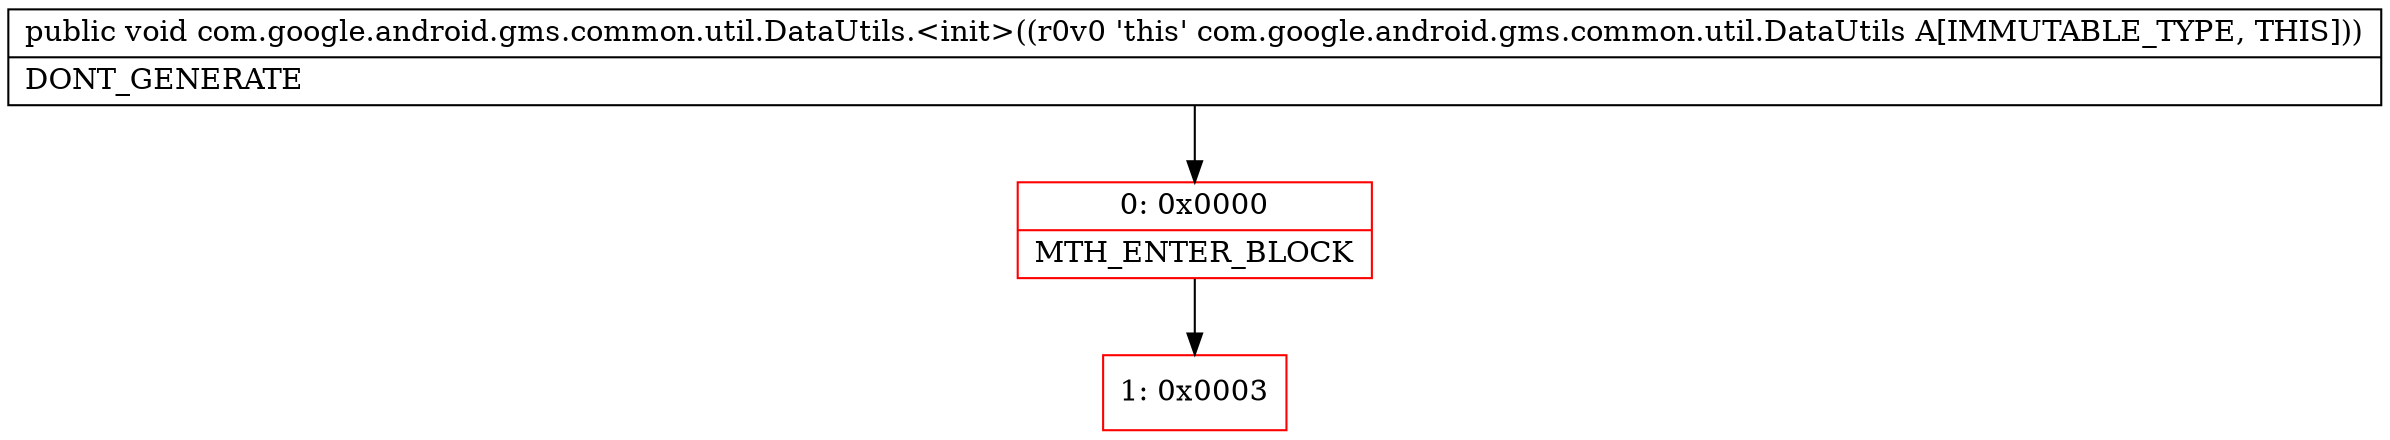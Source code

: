 digraph "CFG forcom.google.android.gms.common.util.DataUtils.\<init\>()V" {
subgraph cluster_Region_1549773598 {
label = "R(0)";
node [shape=record,color=blue];
}
Node_0 [shape=record,color=red,label="{0\:\ 0x0000|MTH_ENTER_BLOCK\l}"];
Node_1 [shape=record,color=red,label="{1\:\ 0x0003}"];
MethodNode[shape=record,label="{public void com.google.android.gms.common.util.DataUtils.\<init\>((r0v0 'this' com.google.android.gms.common.util.DataUtils A[IMMUTABLE_TYPE, THIS]))  | DONT_GENERATE\l}"];
MethodNode -> Node_0;
Node_0 -> Node_1;
}

